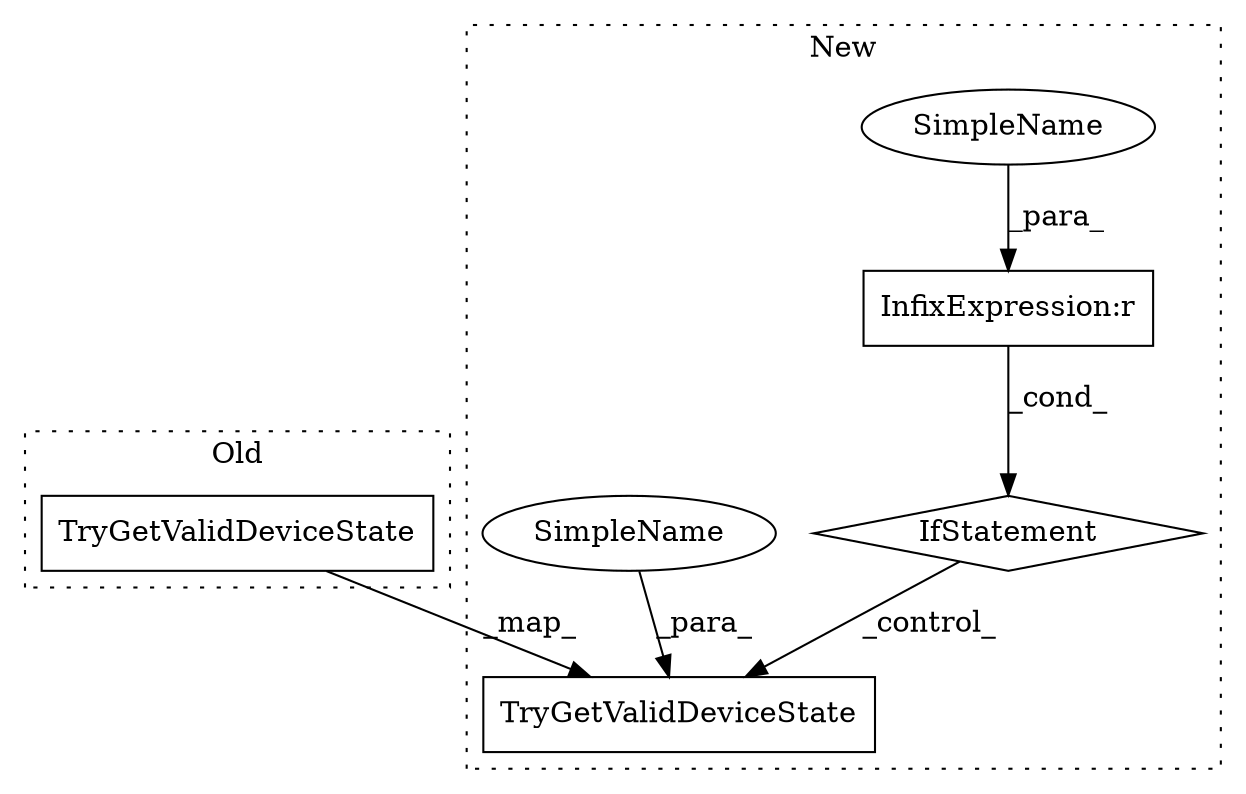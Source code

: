 digraph G {
subgraph cluster0 {
1 [label="TryGetValidDeviceState" a="32" s="12724,12778" l="23,1" shape="box"];
label = "Old";
style="dotted";
}
subgraph cluster1 {
2 [label="TryGetValidDeviceState" a="32" s="13097,13161" l="23,1" shape="box"];
3 [label="InfixExpression:r" a="27" s="12876" l="4" shape="box"];
4 [label="SimpleName" a="42" s="12868" l="8" shape="ellipse"];
5 [label="IfStatement" a="25" s="12864,12884" l="4,14" shape="diamond"];
6 [label="SimpleName" a="42" s="13120" l="11" shape="ellipse"];
label = "New";
style="dotted";
}
1 -> 2 [label="_map_"];
3 -> 5 [label="_cond_"];
4 -> 3 [label="_para_"];
5 -> 2 [label="_control_"];
6 -> 2 [label="_para_"];
}